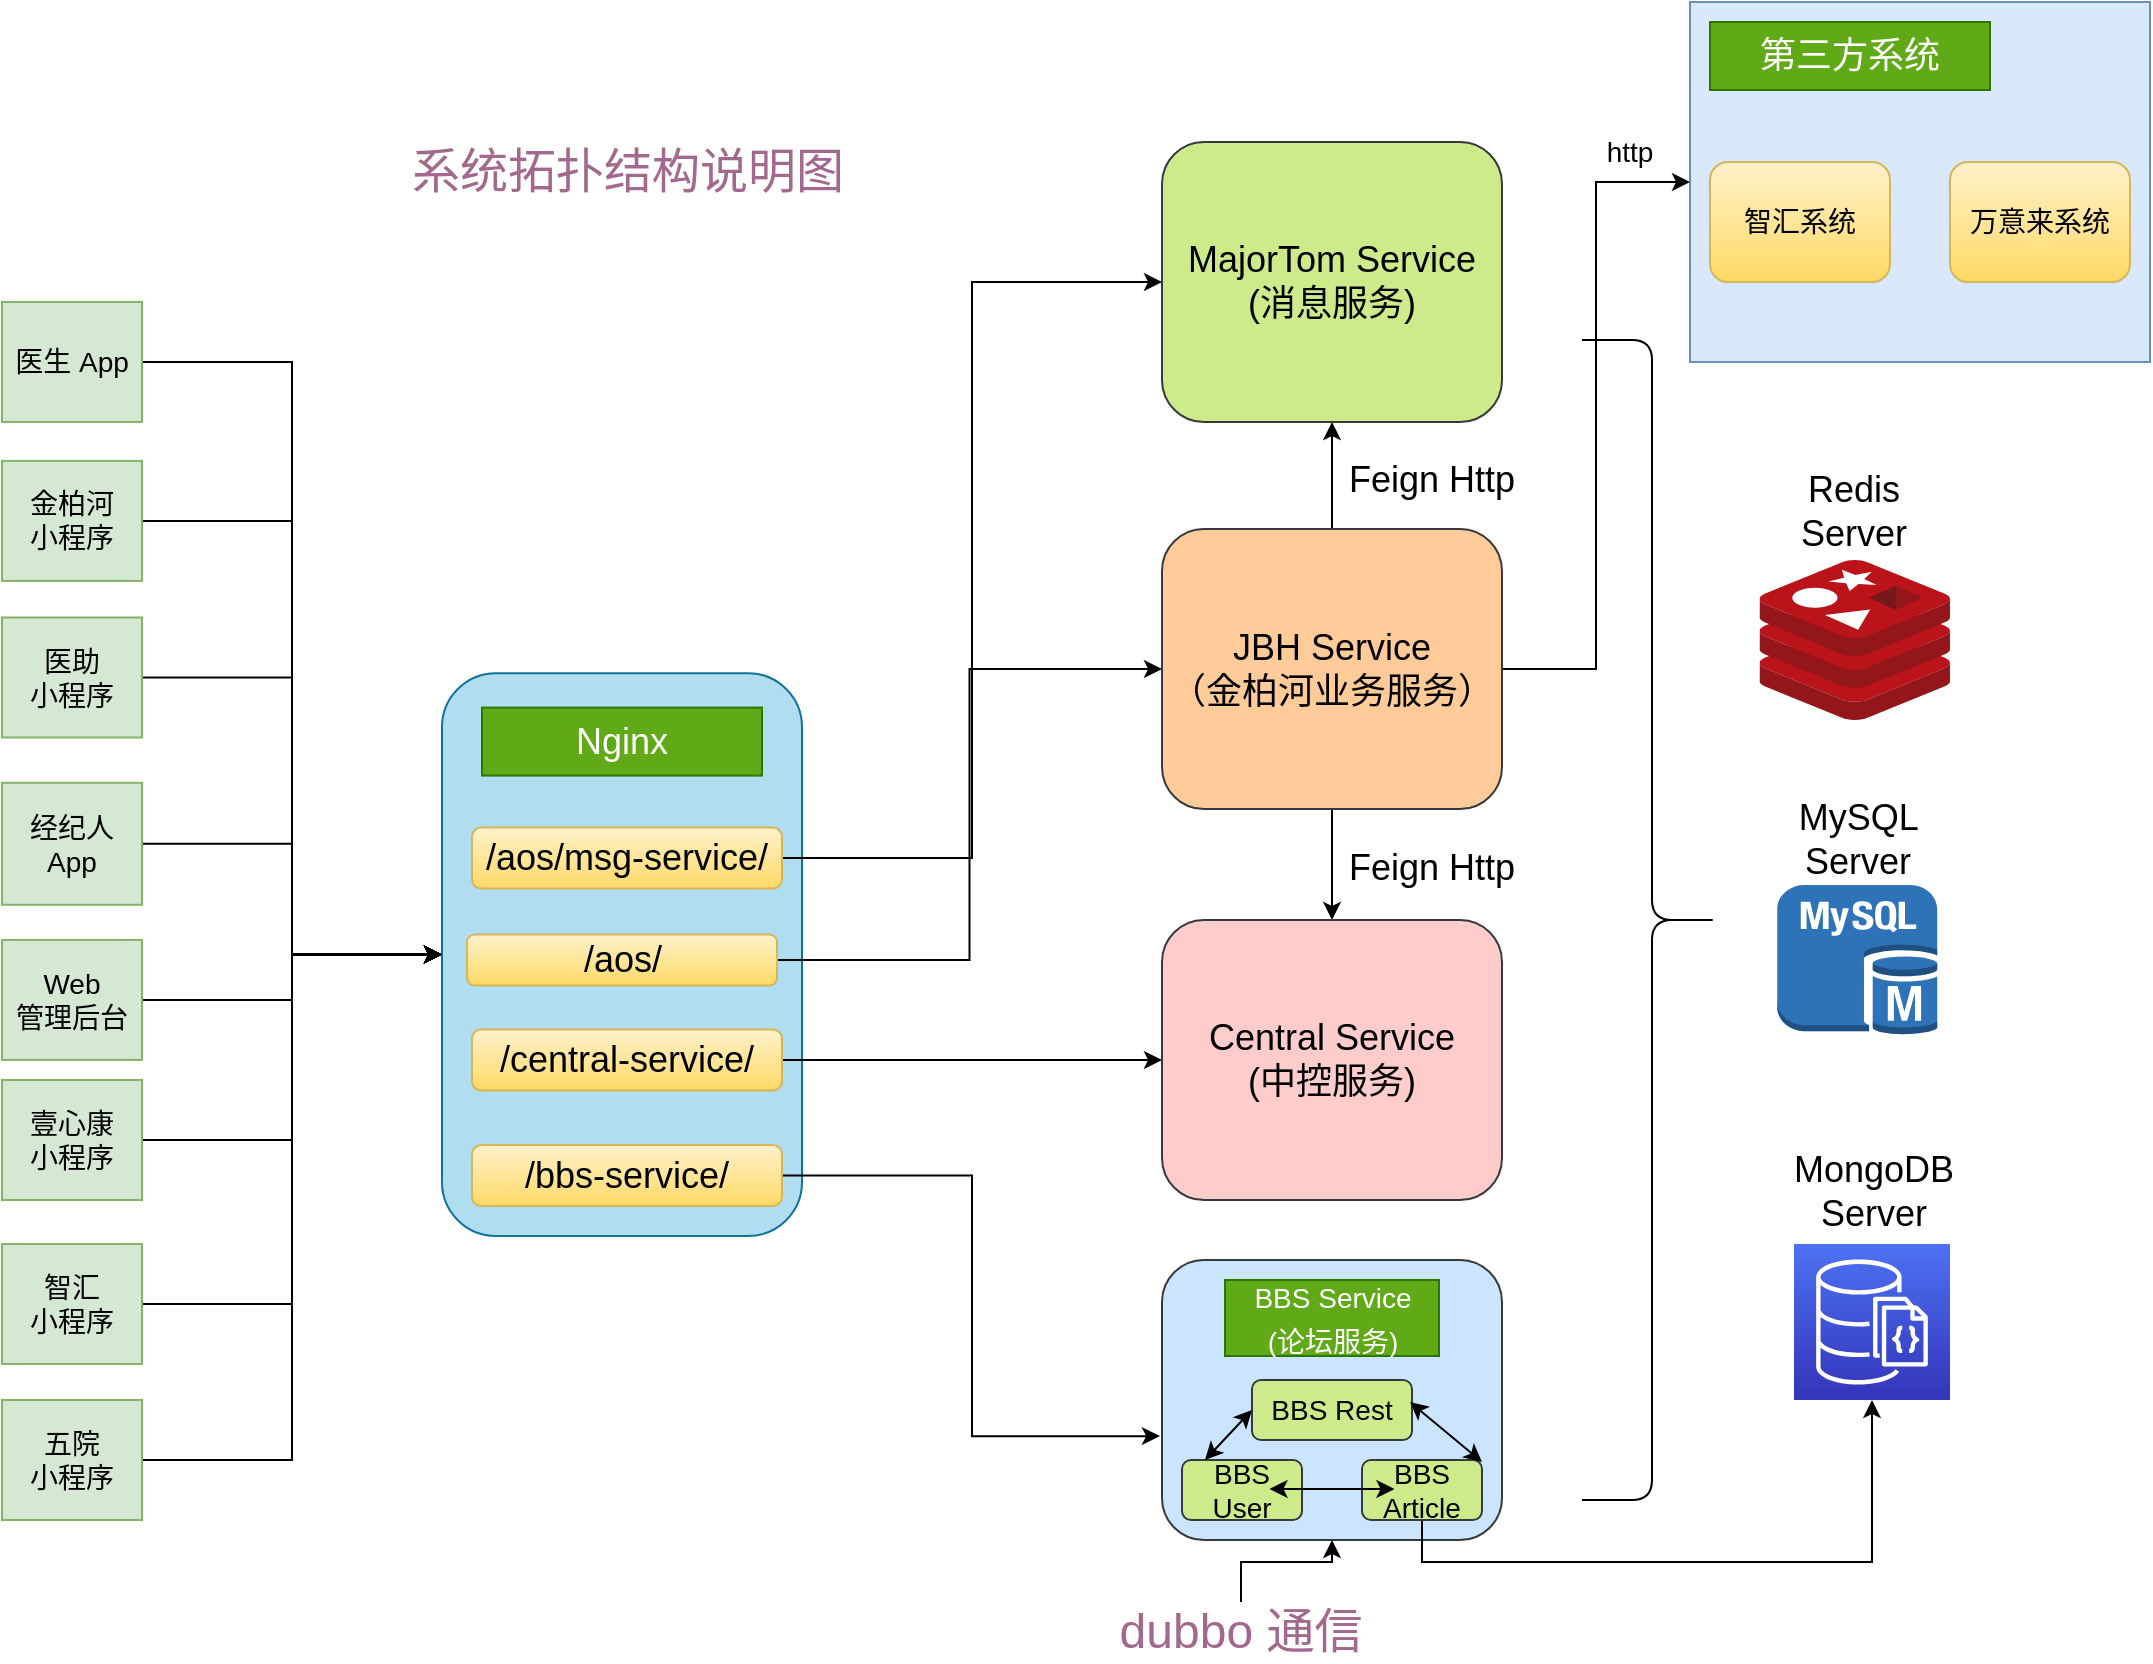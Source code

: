 <mxfile version="20.8.0" type="github">
  <diagram id="I_gEH2OVy9hlrX-aCMwH" name="第 1 页">
    <mxGraphModel dx="2260" dy="764" grid="1" gridSize="10" guides="1" tooltips="1" connect="1" arrows="1" fold="1" page="1" pageScale="1" pageWidth="413" pageHeight="291" math="0" shadow="0">
      <root>
        <mxCell id="0" />
        <mxCell id="1" parent="0" />
        <mxCell id="aVtVtys-wZBPphP_YFrK-75" value="" style="rounded=0;whiteSpace=wrap;html=1;fontSize=14;fillColor=#dae8fc;strokeColor=#6c8ebf;" vertex="1" parent="1">
          <mxGeometry x="150" y="20" width="230" height="180" as="geometry" />
        </mxCell>
        <mxCell id="aVtVtys-wZBPphP_YFrK-1" value="" style="outlineConnect=0;dashed=0;verticalLabelPosition=bottom;verticalAlign=top;align=center;html=1;shape=mxgraph.aws3.mysql_db_instance;fillColor=#2E73B8;gradientColor=none;" vertex="1" parent="1">
          <mxGeometry x="193.62" y="461.56" width="80" height="74.87" as="geometry" />
        </mxCell>
        <mxCell id="aVtVtys-wZBPphP_YFrK-2" value="" style="sketch=0;aspect=fixed;html=1;points=[];align=center;image;fontSize=12;image=img/lib/mscae/Cache_Redis_Product.svg;" vertex="1" parent="1">
          <mxGeometry x="184.76" y="299" width="95.24" height="80" as="geometry" />
        </mxCell>
        <mxCell id="aVtVtys-wZBPphP_YFrK-6" style="edgeStyle=orthogonalEdgeStyle;rounded=0;orthogonalLoop=1;jettySize=auto;html=1;entryX=0.5;entryY=1;entryDx=0;entryDy=0;fontSize=18;" edge="1" parent="1" source="aVtVtys-wZBPphP_YFrK-3" target="aVtVtys-wZBPphP_YFrK-4">
          <mxGeometry relative="1" as="geometry" />
        </mxCell>
        <mxCell id="aVtVtys-wZBPphP_YFrK-7" style="edgeStyle=orthogonalEdgeStyle;rounded=0;orthogonalLoop=1;jettySize=auto;html=1;exitX=0.5;exitY=1;exitDx=0;exitDy=0;fontSize=18;" edge="1" parent="1" source="aVtVtys-wZBPphP_YFrK-3" target="aVtVtys-wZBPphP_YFrK-5">
          <mxGeometry relative="1" as="geometry" />
        </mxCell>
        <mxCell id="aVtVtys-wZBPphP_YFrK-77" style="edgeStyle=orthogonalEdgeStyle;rounded=0;orthogonalLoop=1;jettySize=auto;html=1;entryX=0;entryY=0.5;entryDx=0;entryDy=0;fontSize=14;" edge="1" parent="1" source="aVtVtys-wZBPphP_YFrK-3" target="aVtVtys-wZBPphP_YFrK-75">
          <mxGeometry relative="1" as="geometry" />
        </mxCell>
        <mxCell id="aVtVtys-wZBPphP_YFrK-3" value="&lt;font style=&quot;font-size: 18px;&quot;&gt;JBH Service&lt;br&gt;（金柏河业务服务）&lt;br&gt;&lt;/font&gt;" style="rounded=1;whiteSpace=wrap;html=1;fillColor=#ffcc99;strokeColor=#36393d;" vertex="1" parent="1">
          <mxGeometry x="-114" y="283.5" width="170" height="140" as="geometry" />
        </mxCell>
        <mxCell id="aVtVtys-wZBPphP_YFrK-4" value="&lt;font style=&quot;font-size: 18px;&quot;&gt;MajorTom Service&lt;br&gt;(消息服务)&lt;br&gt;&lt;/font&gt;" style="rounded=1;whiteSpace=wrap;html=1;fillColor=#cdeb8b;strokeColor=#36393d;" vertex="1" parent="1">
          <mxGeometry x="-114" y="90" width="170" height="140" as="geometry" />
        </mxCell>
        <mxCell id="aVtVtys-wZBPphP_YFrK-5" value="&lt;font style=&quot;&quot;&gt;&lt;span style=&quot;font-size: 18px;&quot;&gt;Central Service&lt;br&gt;&lt;/span&gt;&lt;font style=&quot;font-size: 18px;&quot;&gt;(中控服务)&lt;/font&gt;&lt;br&gt;&lt;/font&gt;" style="rounded=1;whiteSpace=wrap;html=1;fillColor=#ffcccc;strokeColor=#36393d;" vertex="1" parent="1">
          <mxGeometry x="-114" y="479" width="170" height="140" as="geometry" />
        </mxCell>
        <mxCell id="aVtVtys-wZBPphP_YFrK-8" value="Feign Http" style="text;html=1;strokeColor=none;fillColor=none;align=center;verticalAlign=middle;whiteSpace=wrap;rounded=0;fontSize=18;" vertex="1" parent="1">
          <mxGeometry x="-24" y="245" width="90" height="27" as="geometry" />
        </mxCell>
        <mxCell id="aVtVtys-wZBPphP_YFrK-9" value="Feign Http" style="text;html=1;strokeColor=none;fillColor=none;align=center;verticalAlign=middle;whiteSpace=wrap;rounded=0;fontSize=18;" vertex="1" parent="1">
          <mxGeometry x="-24" y="439" width="90" height="27" as="geometry" />
        </mxCell>
        <mxCell id="aVtVtys-wZBPphP_YFrK-30" value="Redis Server" style="text;html=1;strokeColor=none;fillColor=none;align=center;verticalAlign=middle;whiteSpace=wrap;rounded=0;fontSize=18;" vertex="1" parent="1">
          <mxGeometry x="202.38" y="260" width="60" height="30" as="geometry" />
        </mxCell>
        <mxCell id="aVtVtys-wZBPphP_YFrK-31" value="MySQL Server" style="text;html=1;strokeColor=none;fillColor=none;align=center;verticalAlign=middle;whiteSpace=wrap;rounded=0;fontSize=18;" vertex="1" parent="1">
          <mxGeometry x="203.62" y="421.56" width="60" height="34.5" as="geometry" />
        </mxCell>
        <mxCell id="aVtVtys-wZBPphP_YFrK-32" value="" style="shape=curlyBracket;whiteSpace=wrap;html=1;rounded=1;flipH=1;labelPosition=right;verticalLabelPosition=middle;align=left;verticalAlign=middle;fontSize=18;" vertex="1" parent="1">
          <mxGeometry x="96" y="189" width="70" height="580" as="geometry" />
        </mxCell>
        <mxCell id="aVtVtys-wZBPphP_YFrK-33" value="" style="rounded=1;whiteSpace=wrap;html=1;fontSize=18;fillColor=#b1ddf0;strokeColor=#10739e;" vertex="1" parent="1">
          <mxGeometry x="-474" y="355.57" width="180" height="281.43" as="geometry" />
        </mxCell>
        <mxCell id="aVtVtys-wZBPphP_YFrK-34" value="Nginx" style="rounded=0;whiteSpace=wrap;html=1;fontSize=18;fillColor=#60a917;fontColor=#ffffff;strokeColor=#2D7600;" vertex="1" parent="1">
          <mxGeometry x="-454" y="372.79" width="140" height="34" as="geometry" />
        </mxCell>
        <mxCell id="aVtVtys-wZBPphP_YFrK-53" style="edgeStyle=orthogonalEdgeStyle;rounded=0;orthogonalLoop=1;jettySize=auto;html=1;entryX=0;entryY=0.5;entryDx=0;entryDy=0;fontSize=14;" edge="1" parent="1" source="aVtVtys-wZBPphP_YFrK-35" target="aVtVtys-wZBPphP_YFrK-3">
          <mxGeometry relative="1" as="geometry" />
        </mxCell>
        <mxCell id="aVtVtys-wZBPphP_YFrK-35" value="/aos/" style="rounded=1;whiteSpace=wrap;html=1;fontSize=18;fillColor=#fff2cc;gradientColor=#ffd966;strokeColor=#d6b656;" vertex="1" parent="1">
          <mxGeometry x="-461.5" y="486.23" width="155" height="25.5" as="geometry" />
        </mxCell>
        <mxCell id="aVtVtys-wZBPphP_YFrK-52" style="edgeStyle=orthogonalEdgeStyle;rounded=0;orthogonalLoop=1;jettySize=auto;html=1;entryX=0;entryY=0.5;entryDx=0;entryDy=0;fontSize=14;" edge="1" parent="1" source="aVtVtys-wZBPphP_YFrK-36" target="aVtVtys-wZBPphP_YFrK-4">
          <mxGeometry relative="1" as="geometry" />
        </mxCell>
        <mxCell id="aVtVtys-wZBPphP_YFrK-36" value="/aos/msg-service/" style="rounded=1;whiteSpace=wrap;html=1;fontSize=18;fillColor=#fff2cc;gradientColor=#ffd966;strokeColor=#d6b656;" vertex="1" parent="1">
          <mxGeometry x="-459" y="432.79" width="155" height="30.5" as="geometry" />
        </mxCell>
        <mxCell id="aVtVtys-wZBPphP_YFrK-93" style="edgeStyle=orthogonalEdgeStyle;rounded=0;orthogonalLoop=1;jettySize=auto;html=1;fontSize=24;fontColor=#A3688E;" edge="1" parent="1" source="aVtVtys-wZBPphP_YFrK-37" target="aVtVtys-wZBPphP_YFrK-5">
          <mxGeometry relative="1" as="geometry" />
        </mxCell>
        <mxCell id="aVtVtys-wZBPphP_YFrK-37" value="/central-service/" style="rounded=1;whiteSpace=wrap;html=1;fontSize=18;fillColor=#fff2cc;gradientColor=#ffd966;strokeColor=#d6b656;" vertex="1" parent="1">
          <mxGeometry x="-459" y="533.75" width="155" height="30.5" as="geometry" />
        </mxCell>
        <mxCell id="aVtVtys-wZBPphP_YFrK-55" style="edgeStyle=orthogonalEdgeStyle;rounded=0;orthogonalLoop=1;jettySize=auto;html=1;entryX=-0.006;entryY=0.629;entryDx=0;entryDy=0;entryPerimeter=0;fontSize=14;" edge="1" parent="1" source="aVtVtys-wZBPphP_YFrK-39" target="aVtVtys-wZBPphP_YFrK-40">
          <mxGeometry relative="1" as="geometry" />
        </mxCell>
        <mxCell id="aVtVtys-wZBPphP_YFrK-39" value="/bbs-service/" style="rounded=1;whiteSpace=wrap;html=1;fontSize=18;fillColor=#fff2cc;gradientColor=#ffd966;strokeColor=#d6b656;" vertex="1" parent="1">
          <mxGeometry x="-459" y="591.5" width="155" height="30.5" as="geometry" />
        </mxCell>
        <mxCell id="aVtVtys-wZBPphP_YFrK-40" value="&lt;font style=&quot;&quot;&gt;&lt;br&gt;&lt;/font&gt;" style="rounded=1;whiteSpace=wrap;html=1;fillColor=#cce5ff;strokeColor=#36393d;" vertex="1" parent="1">
          <mxGeometry x="-114" y="649" width="170" height="140" as="geometry" />
        </mxCell>
        <mxCell id="aVtVtys-wZBPphP_YFrK-42" value="&lt;font style=&quot;font-size: 14px;&quot;&gt;BBS Service&lt;br&gt;(论坛服务)&lt;/font&gt;" style="rounded=0;whiteSpace=wrap;html=1;fontSize=18;fillColor=#60a917;fontColor=#ffffff;strokeColor=#2D7600;" vertex="1" parent="1">
          <mxGeometry x="-82.5" y="659" width="107" height="38" as="geometry" />
        </mxCell>
        <mxCell id="aVtVtys-wZBPphP_YFrK-43" value="BBS User" style="rounded=1;whiteSpace=wrap;html=1;fontSize=14;fillColor=#cdeb8b;strokeColor=#36393d;" vertex="1" parent="1">
          <mxGeometry x="-104" y="749" width="60" height="30" as="geometry" />
        </mxCell>
        <mxCell id="aVtVtys-wZBPphP_YFrK-45" value="BBS Rest" style="rounded=1;whiteSpace=wrap;html=1;fontSize=14;fillColor=#cdeb8b;strokeColor=#36393d;" vertex="1" parent="1">
          <mxGeometry x="-69" y="709" width="80" height="30" as="geometry" />
        </mxCell>
        <mxCell id="aVtVtys-wZBPphP_YFrK-79" style="edgeStyle=orthogonalEdgeStyle;rounded=0;orthogonalLoop=1;jettySize=auto;html=1;entryX=0.5;entryY=1;entryDx=0;entryDy=0;entryPerimeter=0;fontSize=14;" edge="1" parent="1" source="aVtVtys-wZBPphP_YFrK-46" target="aVtVtys-wZBPphP_YFrK-47">
          <mxGeometry relative="1" as="geometry">
            <Array as="points">
              <mxPoint x="16" y="800" />
              <mxPoint x="241" y="800" />
            </Array>
          </mxGeometry>
        </mxCell>
        <mxCell id="aVtVtys-wZBPphP_YFrK-46" value="BBS Article" style="rounded=1;whiteSpace=wrap;html=1;fontSize=14;fillColor=#cdeb8b;strokeColor=#36393d;" vertex="1" parent="1">
          <mxGeometry x="-14" y="749" width="60" height="30" as="geometry" />
        </mxCell>
        <mxCell id="aVtVtys-wZBPphP_YFrK-47" value="" style="sketch=0;points=[[0,0,0],[0.25,0,0],[0.5,0,0],[0.75,0,0],[1,0,0],[0,1,0],[0.25,1,0],[0.5,1,0],[0.75,1,0],[1,1,0],[0,0.25,0],[0,0.5,0],[0,0.75,0],[1,0.25,0],[1,0.5,0],[1,0.75,0]];outlineConnect=0;fontColor=#232F3E;gradientColor=#4D72F3;gradientDirection=north;fillColor=#3334B9;strokeColor=#ffffff;dashed=0;verticalLabelPosition=bottom;verticalAlign=top;align=center;html=1;fontSize=12;fontStyle=0;aspect=fixed;shape=mxgraph.aws4.resourceIcon;resIcon=mxgraph.aws4.documentdb_with_mongodb_compatibility;" vertex="1" parent="1">
          <mxGeometry x="202" y="641" width="78" height="78" as="geometry" />
        </mxCell>
        <mxCell id="aVtVtys-wZBPphP_YFrK-48" value="MongoDB Server" style="text;html=1;strokeColor=none;fillColor=none;align=center;verticalAlign=middle;whiteSpace=wrap;rounded=0;fontSize=18;" vertex="1" parent="1">
          <mxGeometry x="212" y="598" width="60" height="34.5" as="geometry" />
        </mxCell>
        <mxCell id="aVtVtys-wZBPphP_YFrK-65" style="edgeStyle=orthogonalEdgeStyle;rounded=0;orthogonalLoop=1;jettySize=auto;html=1;entryX=0;entryY=0.5;entryDx=0;entryDy=0;fontSize=14;" edge="1" parent="1" source="aVtVtys-wZBPphP_YFrK-57" target="aVtVtys-wZBPphP_YFrK-33">
          <mxGeometry relative="1" as="geometry" />
        </mxCell>
        <mxCell id="aVtVtys-wZBPphP_YFrK-57" value="医生 App" style="rounded=0;whiteSpace=wrap;html=1;fontSize=14;fillColor=#d5e8d4;strokeColor=#82b366;" vertex="1" parent="1">
          <mxGeometry x="-694" y="169.96" width="70" height="60" as="geometry" />
        </mxCell>
        <mxCell id="aVtVtys-wZBPphP_YFrK-66" style="edgeStyle=orthogonalEdgeStyle;rounded=0;orthogonalLoop=1;jettySize=auto;html=1;entryX=0;entryY=0.5;entryDx=0;entryDy=0;fontSize=14;" edge="1" parent="1" source="aVtVtys-wZBPphP_YFrK-58" target="aVtVtys-wZBPphP_YFrK-33">
          <mxGeometry relative="1" as="geometry" />
        </mxCell>
        <mxCell id="aVtVtys-wZBPphP_YFrK-58" value="金柏河&lt;br&gt;小程序" style="rounded=0;whiteSpace=wrap;html=1;fontSize=14;fillColor=#d5e8d4;strokeColor=#82b366;" vertex="1" parent="1">
          <mxGeometry x="-694" y="249.46" width="70" height="60" as="geometry" />
        </mxCell>
        <mxCell id="aVtVtys-wZBPphP_YFrK-69" style="edgeStyle=orthogonalEdgeStyle;rounded=0;orthogonalLoop=1;jettySize=auto;html=1;entryX=0;entryY=0.5;entryDx=0;entryDy=0;fontSize=14;" edge="1" parent="1" source="aVtVtys-wZBPphP_YFrK-59" target="aVtVtys-wZBPphP_YFrK-33">
          <mxGeometry relative="1" as="geometry" />
        </mxCell>
        <mxCell id="aVtVtys-wZBPphP_YFrK-59" value="Web&lt;br&gt;管理后台" style="rounded=0;whiteSpace=wrap;html=1;fontSize=14;fillColor=#d5e8d4;strokeColor=#82b366;" vertex="1" parent="1">
          <mxGeometry x="-694" y="488.96" width="70" height="60" as="geometry" />
        </mxCell>
        <mxCell id="aVtVtys-wZBPphP_YFrK-70" style="edgeStyle=orthogonalEdgeStyle;rounded=0;orthogonalLoop=1;jettySize=auto;html=1;entryX=0;entryY=0.5;entryDx=0;entryDy=0;fontSize=14;" edge="1" parent="1" source="aVtVtys-wZBPphP_YFrK-60" target="aVtVtys-wZBPphP_YFrK-33">
          <mxGeometry relative="1" as="geometry" />
        </mxCell>
        <mxCell id="aVtVtys-wZBPphP_YFrK-60" value="壹心康&lt;br&gt;小程序" style="rounded=0;whiteSpace=wrap;html=1;fontSize=14;fillColor=#d5e8d4;strokeColor=#82b366;" vertex="1" parent="1">
          <mxGeometry x="-694" y="559" width="70" height="60" as="geometry" />
        </mxCell>
        <mxCell id="aVtVtys-wZBPphP_YFrK-71" style="edgeStyle=orthogonalEdgeStyle;rounded=0;orthogonalLoop=1;jettySize=auto;html=1;entryX=0;entryY=0.5;entryDx=0;entryDy=0;fontSize=14;" edge="1" parent="1" source="aVtVtys-wZBPphP_YFrK-61" target="aVtVtys-wZBPphP_YFrK-33">
          <mxGeometry relative="1" as="geometry" />
        </mxCell>
        <mxCell id="aVtVtys-wZBPphP_YFrK-61" value="智汇&lt;br&gt;小程序" style="rounded=0;whiteSpace=wrap;html=1;fontSize=14;fillColor=#d5e8d4;strokeColor=#82b366;" vertex="1" parent="1">
          <mxGeometry x="-694" y="641" width="70" height="60" as="geometry" />
        </mxCell>
        <mxCell id="aVtVtys-wZBPphP_YFrK-72" style="edgeStyle=orthogonalEdgeStyle;rounded=0;orthogonalLoop=1;jettySize=auto;html=1;entryX=0;entryY=0.5;entryDx=0;entryDy=0;fontSize=14;" edge="1" parent="1" source="aVtVtys-wZBPphP_YFrK-62" target="aVtVtys-wZBPphP_YFrK-33">
          <mxGeometry relative="1" as="geometry" />
        </mxCell>
        <mxCell id="aVtVtys-wZBPphP_YFrK-62" value="五院&lt;br&gt;小程序" style="rounded=0;whiteSpace=wrap;html=1;fontSize=14;fillColor=#d5e8d4;strokeColor=#82b366;" vertex="1" parent="1">
          <mxGeometry x="-694" y="719" width="70" height="60" as="geometry" />
        </mxCell>
        <mxCell id="aVtVtys-wZBPphP_YFrK-67" style="edgeStyle=orthogonalEdgeStyle;rounded=0;orthogonalLoop=1;jettySize=auto;html=1;entryX=0;entryY=0.5;entryDx=0;entryDy=0;fontSize=14;" edge="1" parent="1" source="aVtVtys-wZBPphP_YFrK-63" target="aVtVtys-wZBPphP_YFrK-33">
          <mxGeometry relative="1" as="geometry" />
        </mxCell>
        <mxCell id="aVtVtys-wZBPphP_YFrK-63" value="医助&lt;br&gt;小程序" style="rounded=0;whiteSpace=wrap;html=1;fontSize=14;fillColor=#d5e8d4;strokeColor=#82b366;" vertex="1" parent="1">
          <mxGeometry x="-694" y="327.75" width="70" height="60" as="geometry" />
        </mxCell>
        <mxCell id="aVtVtys-wZBPphP_YFrK-68" style="edgeStyle=orthogonalEdgeStyle;rounded=0;orthogonalLoop=1;jettySize=auto;html=1;entryX=0;entryY=0.5;entryDx=0;entryDy=0;fontSize=14;" edge="1" parent="1" source="aVtVtys-wZBPphP_YFrK-64" target="aVtVtys-wZBPphP_YFrK-33">
          <mxGeometry relative="1" as="geometry" />
        </mxCell>
        <mxCell id="aVtVtys-wZBPphP_YFrK-64" value="经纪人&lt;br&gt;App" style="rounded=0;whiteSpace=wrap;html=1;fontSize=14;fillColor=#d5e8d4;strokeColor=#82b366;" vertex="1" parent="1">
          <mxGeometry x="-694" y="410.39" width="70" height="61" as="geometry" />
        </mxCell>
        <mxCell id="aVtVtys-wZBPphP_YFrK-73" value="智汇系统" style="rounded=1;whiteSpace=wrap;html=1;fontSize=14;fillColor=#fff2cc;strokeColor=#d6b656;gradientColor=#ffd966;" vertex="1" parent="1">
          <mxGeometry x="160" y="100" width="90" height="60" as="geometry" />
        </mxCell>
        <mxCell id="aVtVtys-wZBPphP_YFrK-74" value="万意来系统" style="rounded=1;whiteSpace=wrap;html=1;fontSize=14;fillColor=#fff2cc;gradientColor=#ffd966;strokeColor=#d6b656;" vertex="1" parent="1">
          <mxGeometry x="280" y="100" width="90" height="60" as="geometry" />
        </mxCell>
        <mxCell id="aVtVtys-wZBPphP_YFrK-76" value="第三方系统" style="rounded=0;whiteSpace=wrap;html=1;fontSize=18;fillColor=#60a917;fontColor=#ffffff;strokeColor=#2D7600;" vertex="1" parent="1">
          <mxGeometry x="160" y="30" width="140" height="34" as="geometry" />
        </mxCell>
        <mxCell id="aVtVtys-wZBPphP_YFrK-78" value="&lt;font style=&quot;font-size: 14px;&quot;&gt;http&lt;/font&gt;" style="text;html=1;strokeColor=none;fillColor=none;align=center;verticalAlign=middle;whiteSpace=wrap;rounded=0;fontSize=14;" vertex="1" parent="1">
          <mxGeometry x="90" y="80" width="60" height="30" as="geometry" />
        </mxCell>
        <mxCell id="aVtVtys-wZBPphP_YFrK-80" value="&lt;font color=&quot;#a3688e&quot; style=&quot;font-size: 24px;&quot;&gt;系统拓扑结构说明图&lt;/font&gt;" style="text;html=1;strokeColor=none;fillColor=none;align=center;verticalAlign=middle;whiteSpace=wrap;rounded=0;fontSize=14;" vertex="1" parent="1">
          <mxGeometry x="-534.5" y="90" width="306" height="30" as="geometry" />
        </mxCell>
        <mxCell id="aVtVtys-wZBPphP_YFrK-82" value="" style="endArrow=classic;startArrow=classic;html=1;rounded=0;fontSize=24;fontColor=#A3688E;" edge="1" parent="1">
          <mxGeometry width="50" height="50" relative="1" as="geometry">
            <mxPoint x="-60.25" y="763.5" as="sourcePoint" />
            <mxPoint x="2.25" y="763.5" as="targetPoint" />
            <Array as="points">
              <mxPoint x="-40.25" y="763.5" />
            </Array>
          </mxGeometry>
        </mxCell>
        <mxCell id="aVtVtys-wZBPphP_YFrK-86" value="" style="endArrow=classic;startArrow=classic;html=1;rounded=0;fontSize=24;fontColor=#A3688E;entryX=0;entryY=0.5;entryDx=0;entryDy=0;" edge="1" parent="1" target="aVtVtys-wZBPphP_YFrK-45">
          <mxGeometry width="50" height="50" relative="1" as="geometry">
            <mxPoint x="-92.5" y="749" as="sourcePoint" />
            <mxPoint x="-82.5" y="719" as="targetPoint" />
          </mxGeometry>
        </mxCell>
        <mxCell id="aVtVtys-wZBPphP_YFrK-88" value="" style="endArrow=classic;startArrow=classic;html=1;rounded=0;fontSize=24;fontColor=#A3688E;" edge="1" parent="1">
          <mxGeometry width="50" height="50" relative="1" as="geometry">
            <mxPoint x="10" y="720" as="sourcePoint" />
            <mxPoint x="46" y="750" as="targetPoint" />
          </mxGeometry>
        </mxCell>
        <mxCell id="aVtVtys-wZBPphP_YFrK-92" style="edgeStyle=orthogonalEdgeStyle;rounded=0;orthogonalLoop=1;jettySize=auto;html=1;entryX=0.5;entryY=1;entryDx=0;entryDy=0;fontSize=24;fontColor=#A3688E;" edge="1" parent="1" source="aVtVtys-wZBPphP_YFrK-89" target="aVtVtys-wZBPphP_YFrK-40">
          <mxGeometry relative="1" as="geometry" />
        </mxCell>
        <mxCell id="aVtVtys-wZBPphP_YFrK-89" value="dubbo 通信" style="text;html=1;strokeColor=none;fillColor=none;align=center;verticalAlign=middle;whiteSpace=wrap;rounded=0;fontSize=24;fontColor=#A3688E;" vertex="1" parent="1">
          <mxGeometry x="-149" y="820" width="149" height="30" as="geometry" />
        </mxCell>
      </root>
    </mxGraphModel>
  </diagram>
</mxfile>
